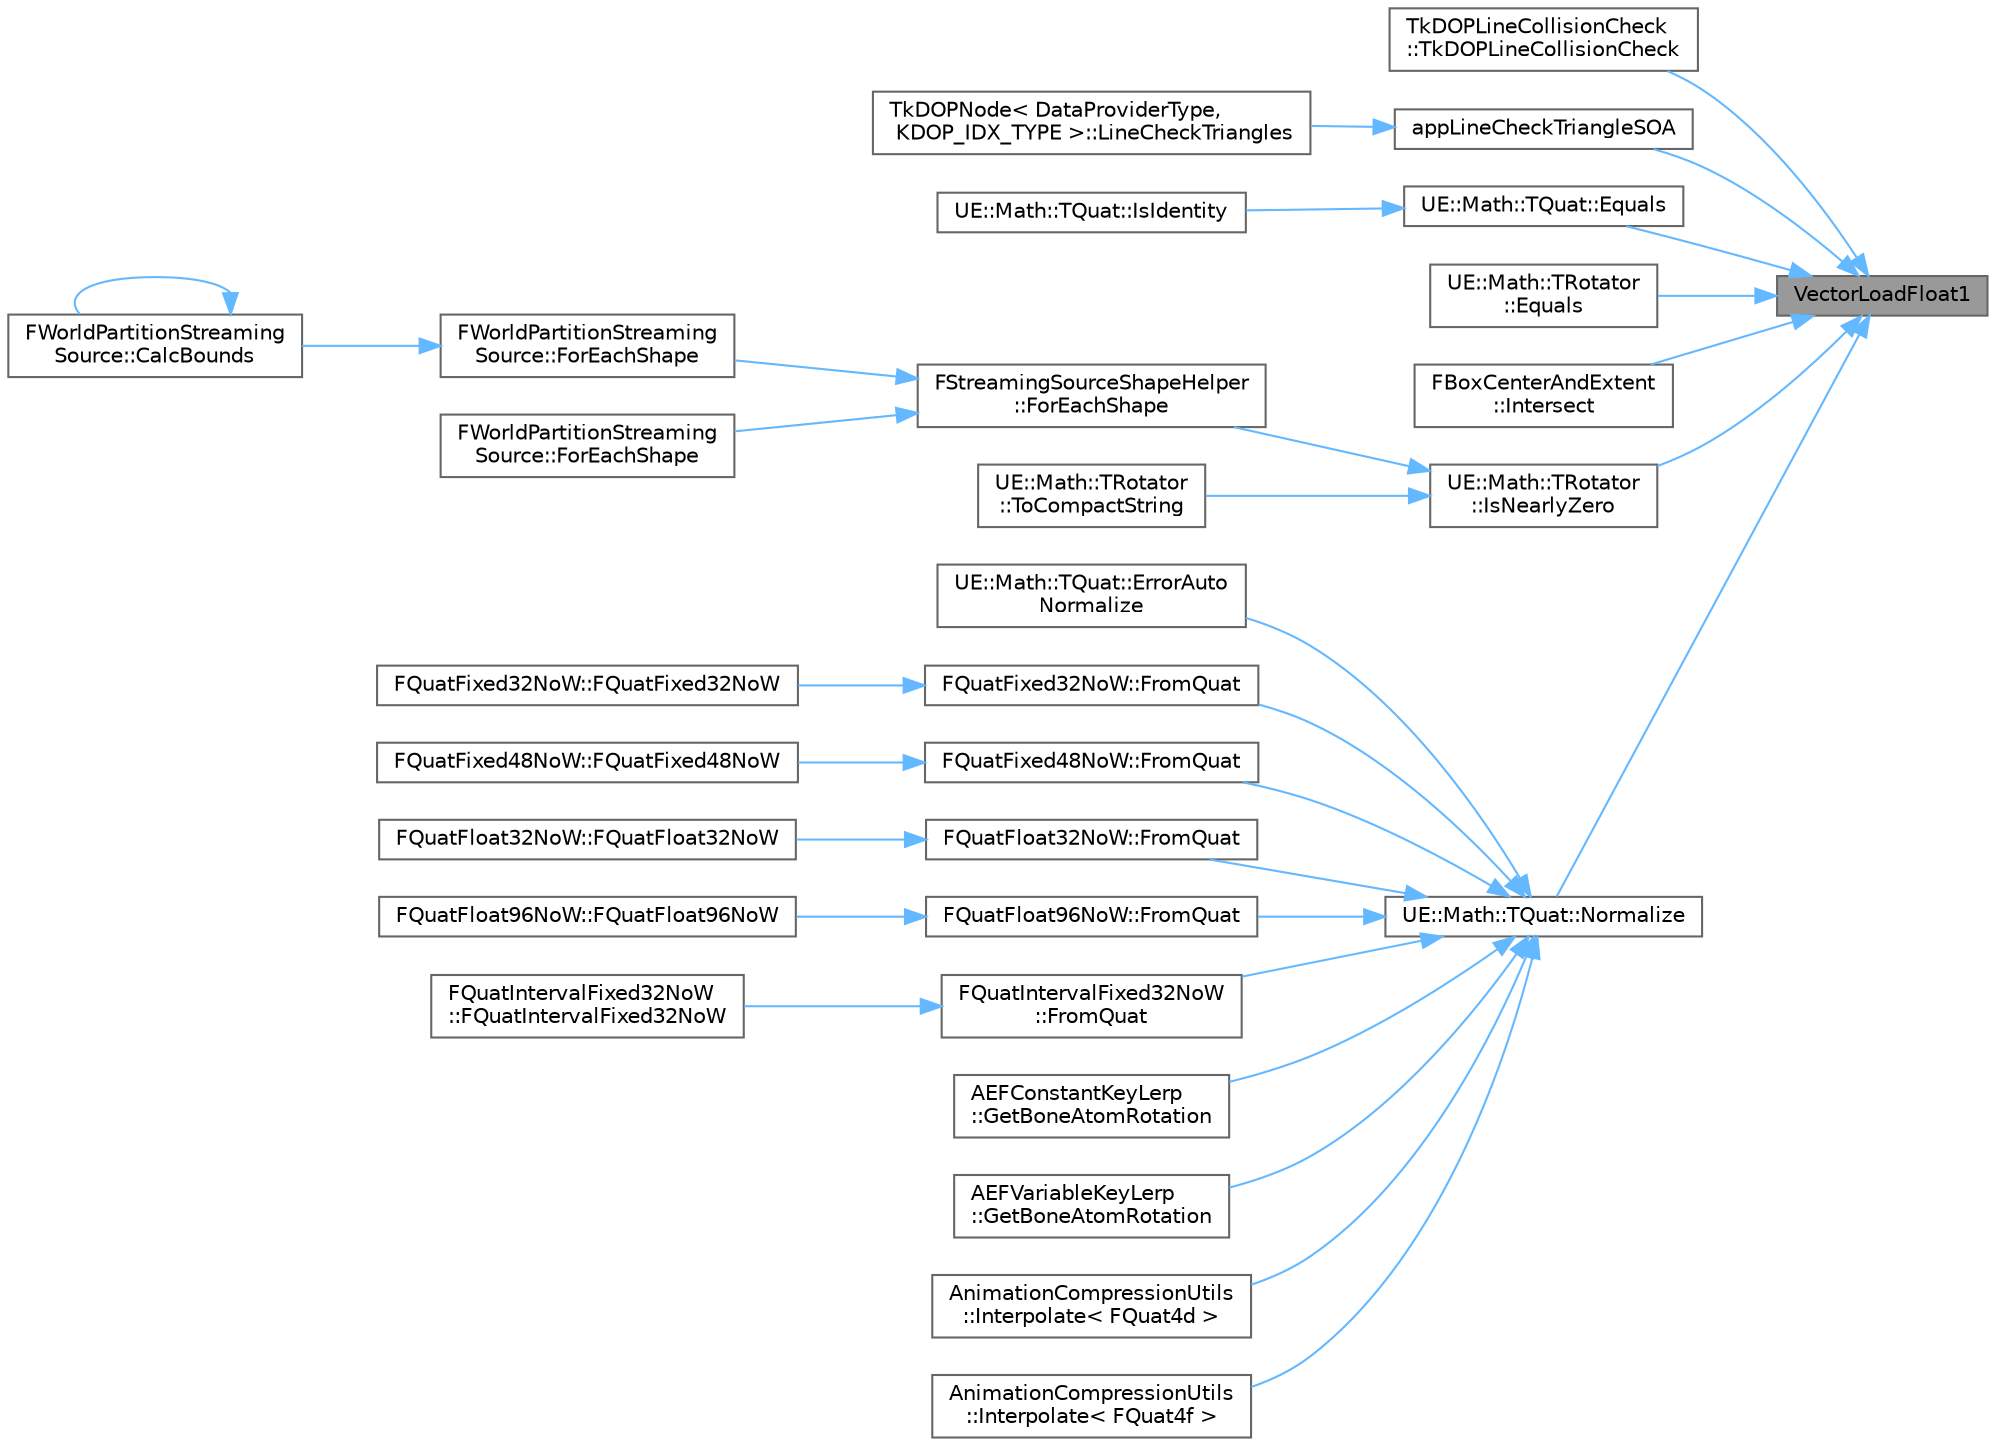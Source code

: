 digraph "VectorLoadFloat1"
{
 // INTERACTIVE_SVG=YES
 // LATEX_PDF_SIZE
  bgcolor="transparent";
  edge [fontname=Helvetica,fontsize=10,labelfontname=Helvetica,labelfontsize=10];
  node [fontname=Helvetica,fontsize=10,shape=box,height=0.2,width=0.4];
  rankdir="RL";
  Node1 [id="Node000001",label="VectorLoadFloat1",height=0.2,width=0.4,color="gray40", fillcolor="grey60", style="filled", fontcolor="black",tooltip="Loads 1 float from unaligned memory and replicates it to all 4 elements."];
  Node1 -> Node2 [id="edge1_Node000001_Node000002",dir="back",color="steelblue1",style="solid",tooltip=" "];
  Node2 [id="Node000002",label="TkDOPLineCollisionCheck\l::TkDOPLineCollisionCheck",height=0.2,width=0.4,color="grey40", fillcolor="white", style="filled",URL="$d2/d8e/structTkDOPLineCollisionCheck.html#a91a132ff85916868af06311025b596e2",tooltip="Sets up the FkDOPLineCollisionCheck structure for performing line checks against a kDOPTree."];
  Node1 -> Node3 [id="edge2_Node000001_Node000003",dir="back",color="steelblue1",style="solid",tooltip=" "];
  Node3 [id="Node000003",label="appLineCheckTriangleSOA",height=0.2,width=0.4,color="grey40", fillcolor="white", style="filled",URL="$d4/de9/kDOP_8h.html#ade17a6712620eb620e8fd08cf292b524",tooltip="Line vs triangle intersection test."];
  Node3 -> Node4 [id="edge3_Node000003_Node000004",dir="back",color="steelblue1",style="solid",tooltip=" "];
  Node4 [id="Node000004",label="TkDOPNode\< DataProviderType,\l KDOP_IDX_TYPE \>::LineCheckTriangles",height=0.2,width=0.4,color="grey40", fillcolor="white", style="filled",URL="$da/d46/structTkDOPNode.html#a53c4d43a7f340a93c6d3096b44996e62",tooltip=" "];
  Node1 -> Node5 [id="edge4_Node000001_Node000005",dir="back",color="steelblue1",style="solid",tooltip=" "];
  Node5 [id="Node000005",label="UE::Math::TQuat::Equals",height=0.2,width=0.4,color="grey40", fillcolor="white", style="filled",URL="$d6/d4a/structUE_1_1Math_1_1TQuat.html#a88f4dac61ee334e190b200393b3226df",tooltip="Checks whether another Quaternion is equal to this, within specified tolerance."];
  Node5 -> Node6 [id="edge5_Node000005_Node000006",dir="back",color="steelblue1",style="solid",tooltip=" "];
  Node6 [id="Node000006",label="UE::Math::TQuat::IsIdentity",height=0.2,width=0.4,color="grey40", fillcolor="white", style="filled",URL="$d6/d4a/structUE_1_1Math_1_1TQuat.html#a52ed12158a31cb8874be06a84ee5c768",tooltip="Checks whether this Quaternion is an Identity Quaternion."];
  Node1 -> Node7 [id="edge6_Node000001_Node000007",dir="back",color="steelblue1",style="solid",tooltip=" "];
  Node7 [id="Node000007",label="UE::Math::TRotator\l::Equals",height=0.2,width=0.4,color="grey40", fillcolor="white", style="filled",URL="$d8/dd7/structUE_1_1Math_1_1TRotator.html#a084aa736afda200320b502b7177bb58d",tooltip="Checks whether two rotators are equal within specified tolerance, when treated as an orientation."];
  Node1 -> Node8 [id="edge7_Node000001_Node000008",dir="back",color="steelblue1",style="solid",tooltip=" "];
  Node8 [id="Node000008",label="FBoxCenterAndExtent\l::Intersect",height=0.2,width=0.4,color="grey40", fillcolor="white", style="filled",URL="$db/d51/classFBoxCenterAndExtent.html#a15e6a5e62e849e8e00ba1423c6b91e52",tooltip="Determines whether two boxes intersect."];
  Node1 -> Node9 [id="edge8_Node000001_Node000009",dir="back",color="steelblue1",style="solid",tooltip=" "];
  Node9 [id="Node000009",label="UE::Math::TRotator\l::IsNearlyZero",height=0.2,width=0.4,color="grey40", fillcolor="white", style="filled",URL="$d8/dd7/structUE_1_1Math_1_1TRotator.html#ae36323bb8aa4b8858d05dd8cbdf18b7c",tooltip="Checks whether rotator is nearly zero within specified tolerance, when treated as an orientation."];
  Node9 -> Node10 [id="edge9_Node000009_Node000010",dir="back",color="steelblue1",style="solid",tooltip=" "];
  Node10 [id="Node000010",label="FStreamingSourceShapeHelper\l::ForEachShape",height=0.2,width=0.4,color="grey40", fillcolor="white", style="filled",URL="$df/dce/classFStreamingSourceShapeHelper.html#a0175346802e1004a8919c6c45dc6192e",tooltip=" "];
  Node10 -> Node11 [id="edge10_Node000010_Node000011",dir="back",color="steelblue1",style="solid",tooltip=" "];
  Node11 [id="Node000011",label="FWorldPartitionStreaming\lSource::ForEachShape",height=0.2,width=0.4,color="grey40", fillcolor="white", style="filled",URL="$d0/d3b/structFWorldPartitionStreamingSource.html#aef634712330db864356588e4c7d16317",tooltip="Helper method that iterates over all shapes."];
  Node11 -> Node12 [id="edge11_Node000011_Node000012",dir="back",color="steelblue1",style="solid",tooltip=" "];
  Node12 [id="Node000012",label="FWorldPartitionStreaming\lSource::CalcBounds",height=0.2,width=0.4,color="grey40", fillcolor="white", style="filled",URL="$d0/d3b/structFWorldPartitionStreamingSource.html#aba4b9b7ade68adba38b88d91981b0526",tooltip="Returns a box encapsulating all shapes."];
  Node12 -> Node12 [id="edge12_Node000012_Node000012",dir="back",color="steelblue1",style="solid",tooltip=" "];
  Node10 -> Node13 [id="edge13_Node000010_Node000013",dir="back",color="steelblue1",style="solid",tooltip=" "];
  Node13 [id="Node000013",label="FWorldPartitionStreaming\lSource::ForEachShape",height=0.2,width=0.4,color="grey40", fillcolor="white", style="filled",URL="$d0/d3b/structFWorldPartitionStreamingSource.html#a427a93d0f127679698e3b525560693bf",tooltip="Helper method that iterates over all shapes affecting a specific grid."];
  Node9 -> Node14 [id="edge14_Node000009_Node000014",dir="back",color="steelblue1",style="solid",tooltip=" "];
  Node14 [id="Node000014",label="UE::Math::TRotator\l::ToCompactString",height=0.2,width=0.4,color="grey40", fillcolor="white", style="filled",URL="$d8/dd7/structUE_1_1Math_1_1TRotator.html#a669598e9ed4b556c9f364029262a2efe",tooltip="Get a short textural representation of this vector, for compact readable logging."];
  Node1 -> Node15 [id="edge15_Node000001_Node000015",dir="back",color="steelblue1",style="solid",tooltip=" "];
  Node15 [id="Node000015",label="UE::Math::TQuat::Normalize",height=0.2,width=0.4,color="grey40", fillcolor="white", style="filled",URL="$d6/d4a/structUE_1_1Math_1_1TQuat.html#a02b564d66c1c1b1df24426dbee01c4ee",tooltip="Normalize this quaternion if it is large enough."];
  Node15 -> Node16 [id="edge16_Node000015_Node000016",dir="back",color="steelblue1",style="solid",tooltip=" "];
  Node16 [id="Node000016",label="UE::Math::TQuat::ErrorAuto\lNormalize",height=0.2,width=0.4,color="grey40", fillcolor="white", style="filled",URL="$d6/d4a/structUE_1_1Math_1_1TQuat.html#a676346783bd435b3965a09d715a3d414",tooltip="TQuat<T>::Error with auto-normalization."];
  Node15 -> Node17 [id="edge17_Node000015_Node000017",dir="back",color="steelblue1",style="solid",tooltip=" "];
  Node17 [id="Node000017",label="FQuatFixed32NoW::FromQuat",height=0.2,width=0.4,color="grey40", fillcolor="white", style="filled",URL="$d2/d9f/classFQuatFixed32NoW.html#a4f0d96f155d4c6cd0e1e539e53e7bb87",tooltip=" "];
  Node17 -> Node18 [id="edge18_Node000017_Node000018",dir="back",color="steelblue1",style="solid",tooltip=" "];
  Node18 [id="Node000018",label="FQuatFixed32NoW::FQuatFixed32NoW",height=0.2,width=0.4,color="grey40", fillcolor="white", style="filled",URL="$d2/d9f/classFQuatFixed32NoW.html#a85e605ac2ef69e1b8abe1dfe92e2e0f3",tooltip=" "];
  Node15 -> Node19 [id="edge19_Node000015_Node000019",dir="back",color="steelblue1",style="solid",tooltip=" "];
  Node19 [id="Node000019",label="FQuatFixed48NoW::FromQuat",height=0.2,width=0.4,color="grey40", fillcolor="white", style="filled",URL="$df/df0/classFQuatFixed48NoW.html#a6b8292188216951285c5f9666a2e7068",tooltip=" "];
  Node19 -> Node20 [id="edge20_Node000019_Node000020",dir="back",color="steelblue1",style="solid",tooltip=" "];
  Node20 [id="Node000020",label="FQuatFixed48NoW::FQuatFixed48NoW",height=0.2,width=0.4,color="grey40", fillcolor="white", style="filled",URL="$df/df0/classFQuatFixed48NoW.html#a58688147a3655acf6f9b9a348c72ab8a",tooltip=" "];
  Node15 -> Node21 [id="edge21_Node000015_Node000021",dir="back",color="steelblue1",style="solid",tooltip=" "];
  Node21 [id="Node000021",label="FQuatFloat32NoW::FromQuat",height=0.2,width=0.4,color="grey40", fillcolor="white", style="filled",URL="$d0/d68/classFQuatFloat32NoW.html#ac13ef39ea4c0190658144f5335ddbfb5",tooltip=" "];
  Node21 -> Node22 [id="edge22_Node000021_Node000022",dir="back",color="steelblue1",style="solid",tooltip=" "];
  Node22 [id="Node000022",label="FQuatFloat32NoW::FQuatFloat32NoW",height=0.2,width=0.4,color="grey40", fillcolor="white", style="filled",URL="$d0/d68/classFQuatFloat32NoW.html#ade4e8c0b6d70bb3779e14cbd34377627",tooltip=" "];
  Node15 -> Node23 [id="edge23_Node000015_Node000023",dir="back",color="steelblue1",style="solid",tooltip=" "];
  Node23 [id="Node000023",label="FQuatFloat96NoW::FromQuat",height=0.2,width=0.4,color="grey40", fillcolor="white", style="filled",URL="$df/d77/classFQuatFloat96NoW.html#a7eeea4d39e32d7ce348e037f38c7ce68",tooltip=" "];
  Node23 -> Node24 [id="edge24_Node000023_Node000024",dir="back",color="steelblue1",style="solid",tooltip=" "];
  Node24 [id="Node000024",label="FQuatFloat96NoW::FQuatFloat96NoW",height=0.2,width=0.4,color="grey40", fillcolor="white", style="filled",URL="$df/d77/classFQuatFloat96NoW.html#a1ade4d3e0f3ba187a1b1d8ab931dfce7",tooltip=" "];
  Node15 -> Node25 [id="edge25_Node000015_Node000025",dir="back",color="steelblue1",style="solid",tooltip=" "];
  Node25 [id="Node000025",label="FQuatIntervalFixed32NoW\l::FromQuat",height=0.2,width=0.4,color="grey40", fillcolor="white", style="filled",URL="$d0/dde/classFQuatIntervalFixed32NoW.html#af6fbce8127385050d05f54841cb99646",tooltip=" "];
  Node25 -> Node26 [id="edge26_Node000025_Node000026",dir="back",color="steelblue1",style="solid",tooltip=" "];
  Node26 [id="Node000026",label="FQuatIntervalFixed32NoW\l::FQuatIntervalFixed32NoW",height=0.2,width=0.4,color="grey40", fillcolor="white", style="filled",URL="$d0/dde/classFQuatIntervalFixed32NoW.html#ab68dc7c5dbce54eda7b1dff8e18d3d54",tooltip=" "];
  Node15 -> Node27 [id="edge27_Node000015_Node000027",dir="back",color="steelblue1",style="solid",tooltip=" "];
  Node27 [id="Node000027",label="AEFConstantKeyLerp\l::GetBoneAtomRotation",height=0.2,width=0.4,color="grey40", fillcolor="white", style="filled",URL="$d1/d9a/classAEFConstantKeyLerp.html#a17588efbca7151a06de3307ee0e5ea9f",tooltip="Decompress the Rotation component of a BoneAtom."];
  Node15 -> Node28 [id="edge28_Node000015_Node000028",dir="back",color="steelblue1",style="solid",tooltip=" "];
  Node28 [id="Node000028",label="AEFVariableKeyLerp\l::GetBoneAtomRotation",height=0.2,width=0.4,color="grey40", fillcolor="white", style="filled",URL="$d9/db9/classAEFVariableKeyLerp.html#acc9cb71e901596a27e16a69093523766",tooltip="Decompress the Rotation component of a BoneAtom."];
  Node15 -> Node29 [id="edge29_Node000015_Node000029",dir="back",color="steelblue1",style="solid",tooltip=" "];
  Node29 [id="Node000029",label="AnimationCompressionUtils\l::Interpolate\< FQuat4d \>",height=0.2,width=0.4,color="grey40", fillcolor="white", style="filled",URL="$db/dc2/namespaceAnimationCompressionUtils.html#a10970d81fc8da96516ec2db73a90840f",tooltip="custom instantiation of Interpolate for FQuats"];
  Node15 -> Node30 [id="edge30_Node000015_Node000030",dir="back",color="steelblue1",style="solid",tooltip=" "];
  Node30 [id="Node000030",label="AnimationCompressionUtils\l::Interpolate\< FQuat4f \>",height=0.2,width=0.4,color="grey40", fillcolor="white", style="filled",URL="$db/dc2/namespaceAnimationCompressionUtils.html#a11794050aa5fc683bf235c2977139fbf",tooltip=" "];
}
